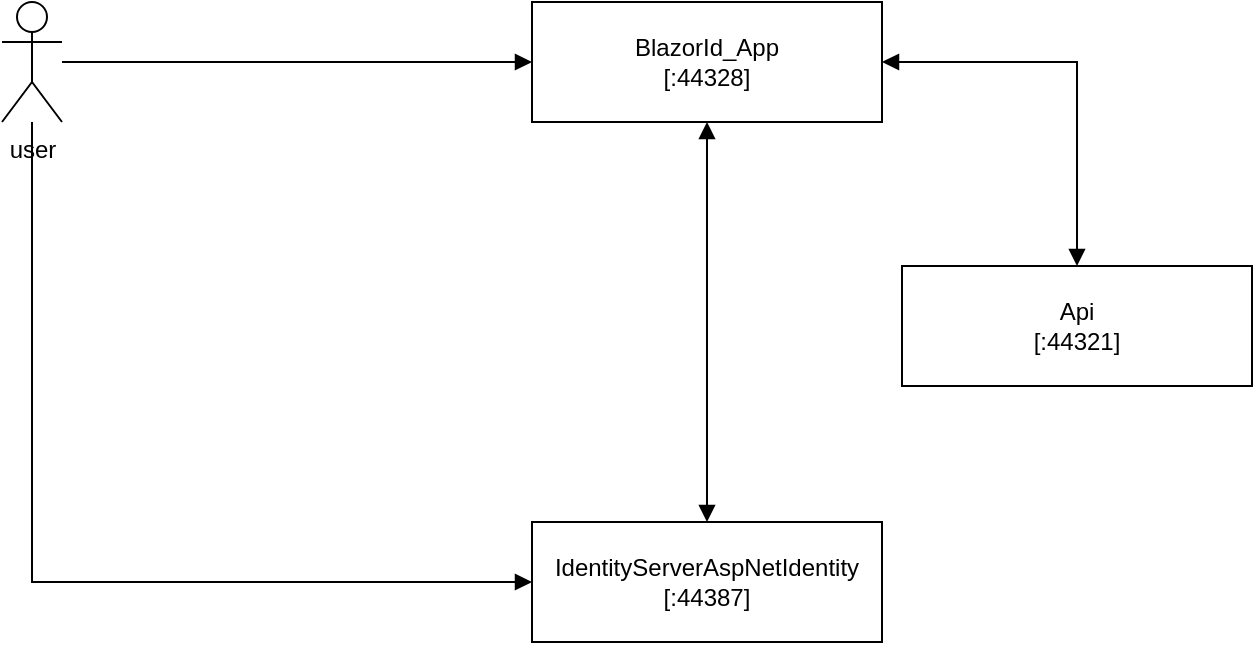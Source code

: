 <mxfile version="13.9.9" type="device"><diagram name="architecture" id="c7488fd3-1785-93aa-aadb-54a6760d102a"><mxGraphModel dx="1086" dy="806" grid="1" gridSize="10" guides="1" tooltips="1" connect="1" arrows="1" fold="1" page="1" pageScale="1" pageWidth="1169" pageHeight="827" background="#ffffff" math="0" shadow="0"><root><mxCell id="0"/><mxCell id="1" parent="0"/><mxCell id="t-tqyC1q7NIUbLOkEweG-10" style="edgeStyle=orthogonalEdgeStyle;rounded=0;orthogonalLoop=1;jettySize=auto;html=1;entryX=0;entryY=0.5;entryDx=0;entryDy=0;endArrow=block;endFill=1;" edge="1" parent="1" source="t-tqyC1q7NIUbLOkEweG-1" target="t-tqyC1q7NIUbLOkEweG-2"><mxGeometry relative="1" as="geometry"/></mxCell><mxCell id="t-tqyC1q7NIUbLOkEweG-11" style="edgeStyle=orthogonalEdgeStyle;rounded=0;orthogonalLoop=1;jettySize=auto;html=1;entryX=0;entryY=0.5;entryDx=0;entryDy=0;endArrow=block;endFill=1;" edge="1" parent="1" source="t-tqyC1q7NIUbLOkEweG-1" target="t-tqyC1q7NIUbLOkEweG-4"><mxGeometry relative="1" as="geometry"><Array as="points"><mxPoint x="125" y="390"/></Array></mxGeometry></mxCell><mxCell id="t-tqyC1q7NIUbLOkEweG-1" value="user" style="shape=umlActor;verticalLabelPosition=bottom;verticalAlign=top;html=1;outlineConnect=0;" vertex="1" parent="1"><mxGeometry x="110" y="100" width="30" height="60" as="geometry"/></mxCell><mxCell id="t-tqyC1q7NIUbLOkEweG-12" style="edgeStyle=orthogonalEdgeStyle;rounded=0;orthogonalLoop=1;jettySize=auto;html=1;entryX=0.5;entryY=0;entryDx=0;entryDy=0;endArrow=block;endFill=1;startArrow=block;startFill=1;" edge="1" parent="1" source="t-tqyC1q7NIUbLOkEweG-2" target="t-tqyC1q7NIUbLOkEweG-3"><mxGeometry relative="1" as="geometry"/></mxCell><mxCell id="t-tqyC1q7NIUbLOkEweG-13" style="edgeStyle=orthogonalEdgeStyle;rounded=0;orthogonalLoop=1;jettySize=auto;html=1;endArrow=block;endFill=1;startArrow=block;startFill=1;" edge="1" parent="1" source="t-tqyC1q7NIUbLOkEweG-2" target="t-tqyC1q7NIUbLOkEweG-4"><mxGeometry relative="1" as="geometry"/></mxCell><mxCell id="t-tqyC1q7NIUbLOkEweG-2" value="BlazorId_App&lt;br&gt;[:44328]" style="rounded=0;whiteSpace=wrap;html=1;" vertex="1" parent="1"><mxGeometry x="375" y="100" width="175" height="60" as="geometry"/></mxCell><mxCell id="t-tqyC1q7NIUbLOkEweG-3" value="Api&lt;br&gt;[:44321]" style="rounded=0;whiteSpace=wrap;html=1;" vertex="1" parent="1"><mxGeometry x="560" y="232" width="175" height="60" as="geometry"/></mxCell><mxCell id="t-tqyC1q7NIUbLOkEweG-4" value="IdentityServerAspNetIdentity&lt;br&gt;[:44387]" style="rounded=0;whiteSpace=wrap;html=1;" vertex="1" parent="1"><mxGeometry x="375" y="360" width="175" height="60" as="geometry"/></mxCell></root></mxGraphModel></diagram></mxfile>